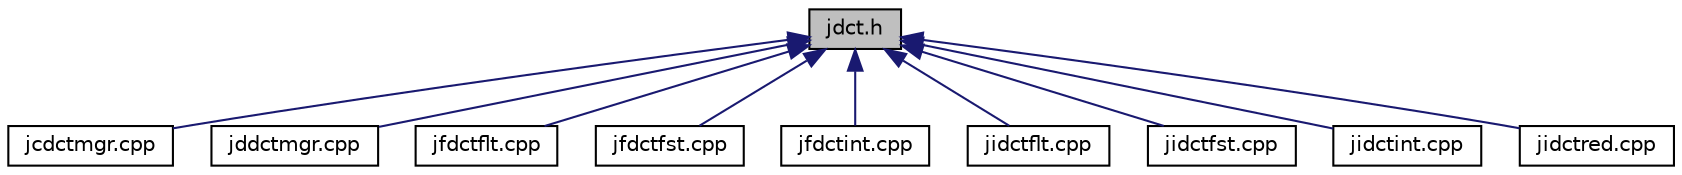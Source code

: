 digraph "jdct.h"
{
 // INTERACTIVE_SVG=YES
  edge [fontname="Helvetica",fontsize="10",labelfontname="Helvetica",labelfontsize="10"];
  node [fontname="Helvetica",fontsize="10",shape=record];
  Node1 [label="jdct.h",height=0.2,width=0.4,color="black", fillcolor="grey75", style="filled", fontcolor="black"];
  Node1 -> Node2 [dir="back",color="midnightblue",fontsize="10",style="solid",fontname="Helvetica"];
  Node2 [label="jcdctmgr.cpp",height=0.2,width=0.4,color="black", fillcolor="white", style="filled",URL="$jcdctmgr_8cpp.html"];
  Node1 -> Node3 [dir="back",color="midnightblue",fontsize="10",style="solid",fontname="Helvetica"];
  Node3 [label="jddctmgr.cpp",height=0.2,width=0.4,color="black", fillcolor="white", style="filled",URL="$jddctmgr_8cpp.html"];
  Node1 -> Node4 [dir="back",color="midnightblue",fontsize="10",style="solid",fontname="Helvetica"];
  Node4 [label="jfdctflt.cpp",height=0.2,width=0.4,color="black", fillcolor="white", style="filled",URL="$jfdctflt_8cpp.html"];
  Node1 -> Node5 [dir="back",color="midnightblue",fontsize="10",style="solid",fontname="Helvetica"];
  Node5 [label="jfdctfst.cpp",height=0.2,width=0.4,color="black", fillcolor="white", style="filled",URL="$jfdctfst_8cpp.html"];
  Node1 -> Node6 [dir="back",color="midnightblue",fontsize="10",style="solid",fontname="Helvetica"];
  Node6 [label="jfdctint.cpp",height=0.2,width=0.4,color="black", fillcolor="white", style="filled",URL="$jfdctint_8cpp.html"];
  Node1 -> Node7 [dir="back",color="midnightblue",fontsize="10",style="solid",fontname="Helvetica"];
  Node7 [label="jidctflt.cpp",height=0.2,width=0.4,color="black", fillcolor="white", style="filled",URL="$jidctflt_8cpp.html"];
  Node1 -> Node8 [dir="back",color="midnightblue",fontsize="10",style="solid",fontname="Helvetica"];
  Node8 [label="jidctfst.cpp",height=0.2,width=0.4,color="black", fillcolor="white", style="filled",URL="$jidctfst_8cpp.html"];
  Node1 -> Node9 [dir="back",color="midnightblue",fontsize="10",style="solid",fontname="Helvetica"];
  Node9 [label="jidctint.cpp",height=0.2,width=0.4,color="black", fillcolor="white", style="filled",URL="$jidctint_8cpp.html"];
  Node1 -> Node10 [dir="back",color="midnightblue",fontsize="10",style="solid",fontname="Helvetica"];
  Node10 [label="jidctred.cpp",height=0.2,width=0.4,color="black", fillcolor="white", style="filled",URL="$jidctred_8cpp.html"];
}
